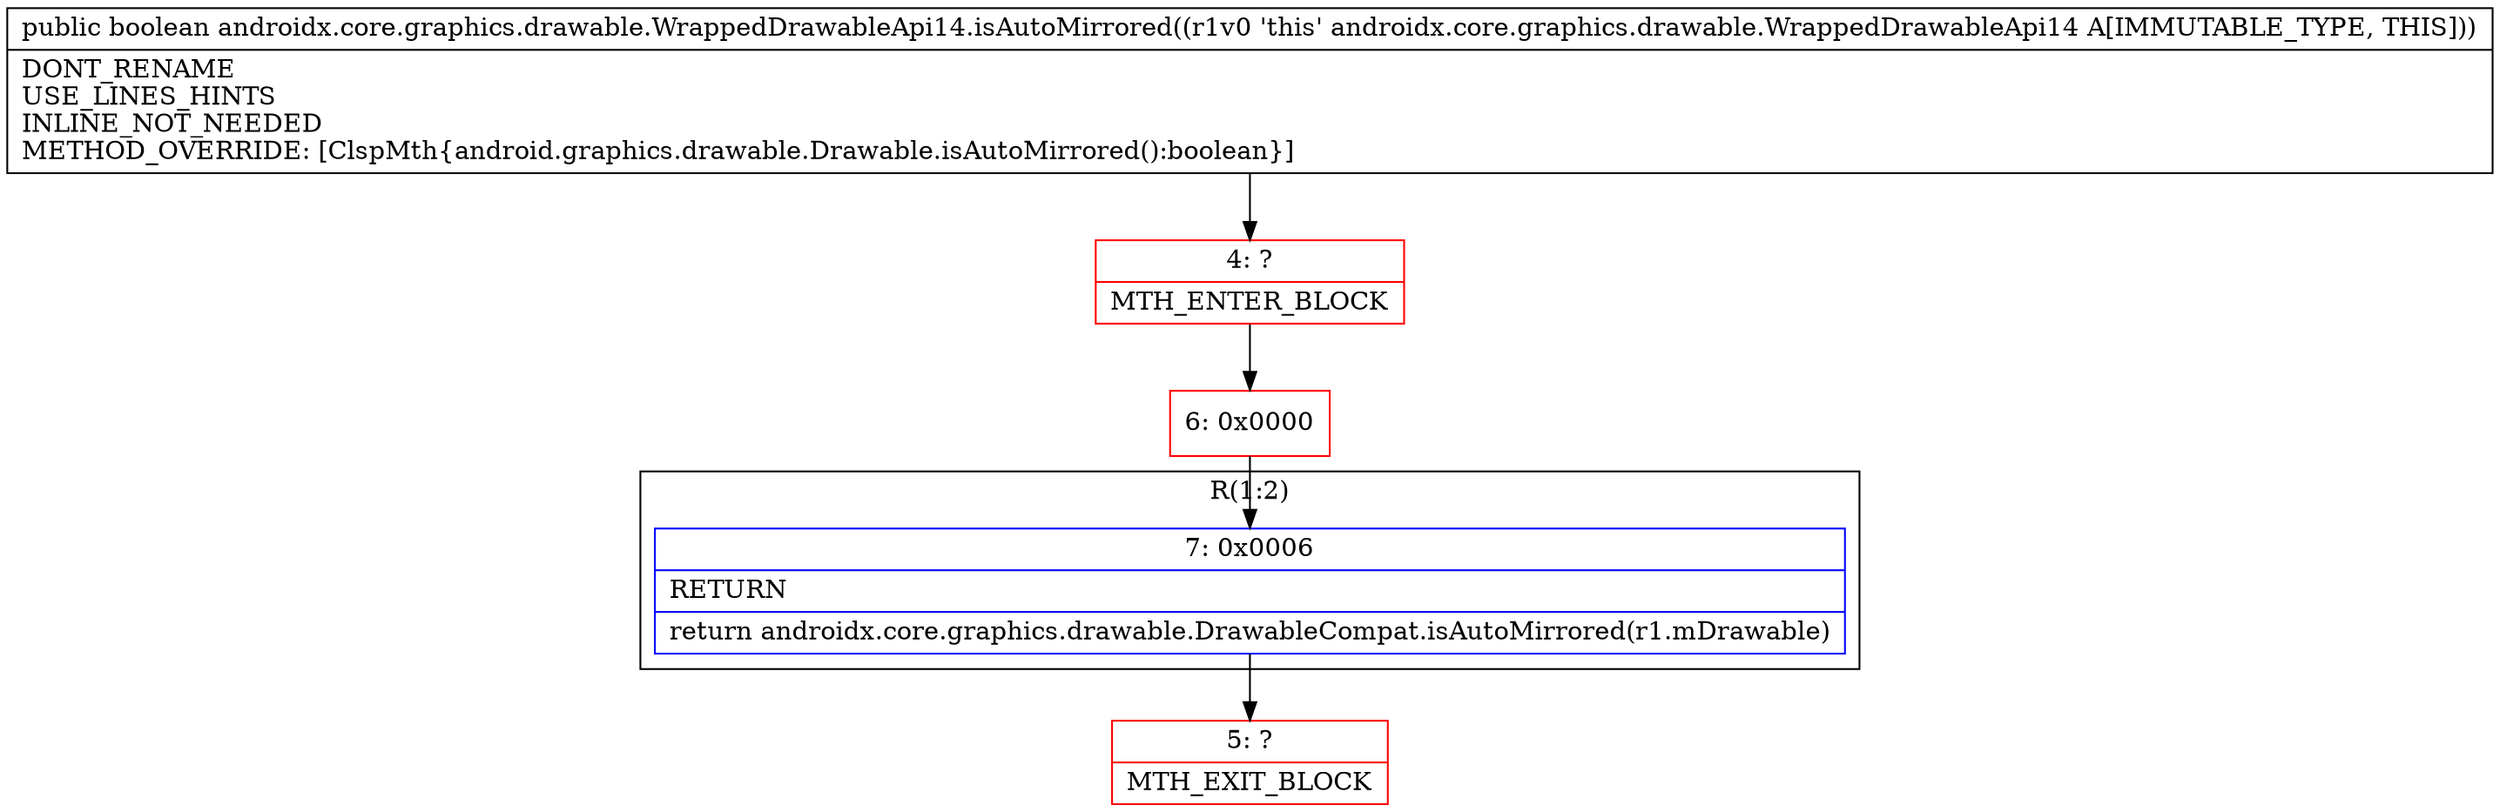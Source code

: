digraph "CFG forandroidx.core.graphics.drawable.WrappedDrawableApi14.isAutoMirrored()Z" {
subgraph cluster_Region_460066575 {
label = "R(1:2)";
node [shape=record,color=blue];
Node_7 [shape=record,label="{7\:\ 0x0006|RETURN\l|return androidx.core.graphics.drawable.DrawableCompat.isAutoMirrored(r1.mDrawable)\l}"];
}
Node_4 [shape=record,color=red,label="{4\:\ ?|MTH_ENTER_BLOCK\l}"];
Node_6 [shape=record,color=red,label="{6\:\ 0x0000}"];
Node_5 [shape=record,color=red,label="{5\:\ ?|MTH_EXIT_BLOCK\l}"];
MethodNode[shape=record,label="{public boolean androidx.core.graphics.drawable.WrappedDrawableApi14.isAutoMirrored((r1v0 'this' androidx.core.graphics.drawable.WrappedDrawableApi14 A[IMMUTABLE_TYPE, THIS]))  | DONT_RENAME\lUSE_LINES_HINTS\lINLINE_NOT_NEEDED\lMETHOD_OVERRIDE: [ClspMth\{android.graphics.drawable.Drawable.isAutoMirrored():boolean\}]\l}"];
MethodNode -> Node_4;Node_7 -> Node_5;
Node_4 -> Node_6;
Node_6 -> Node_7;
}

